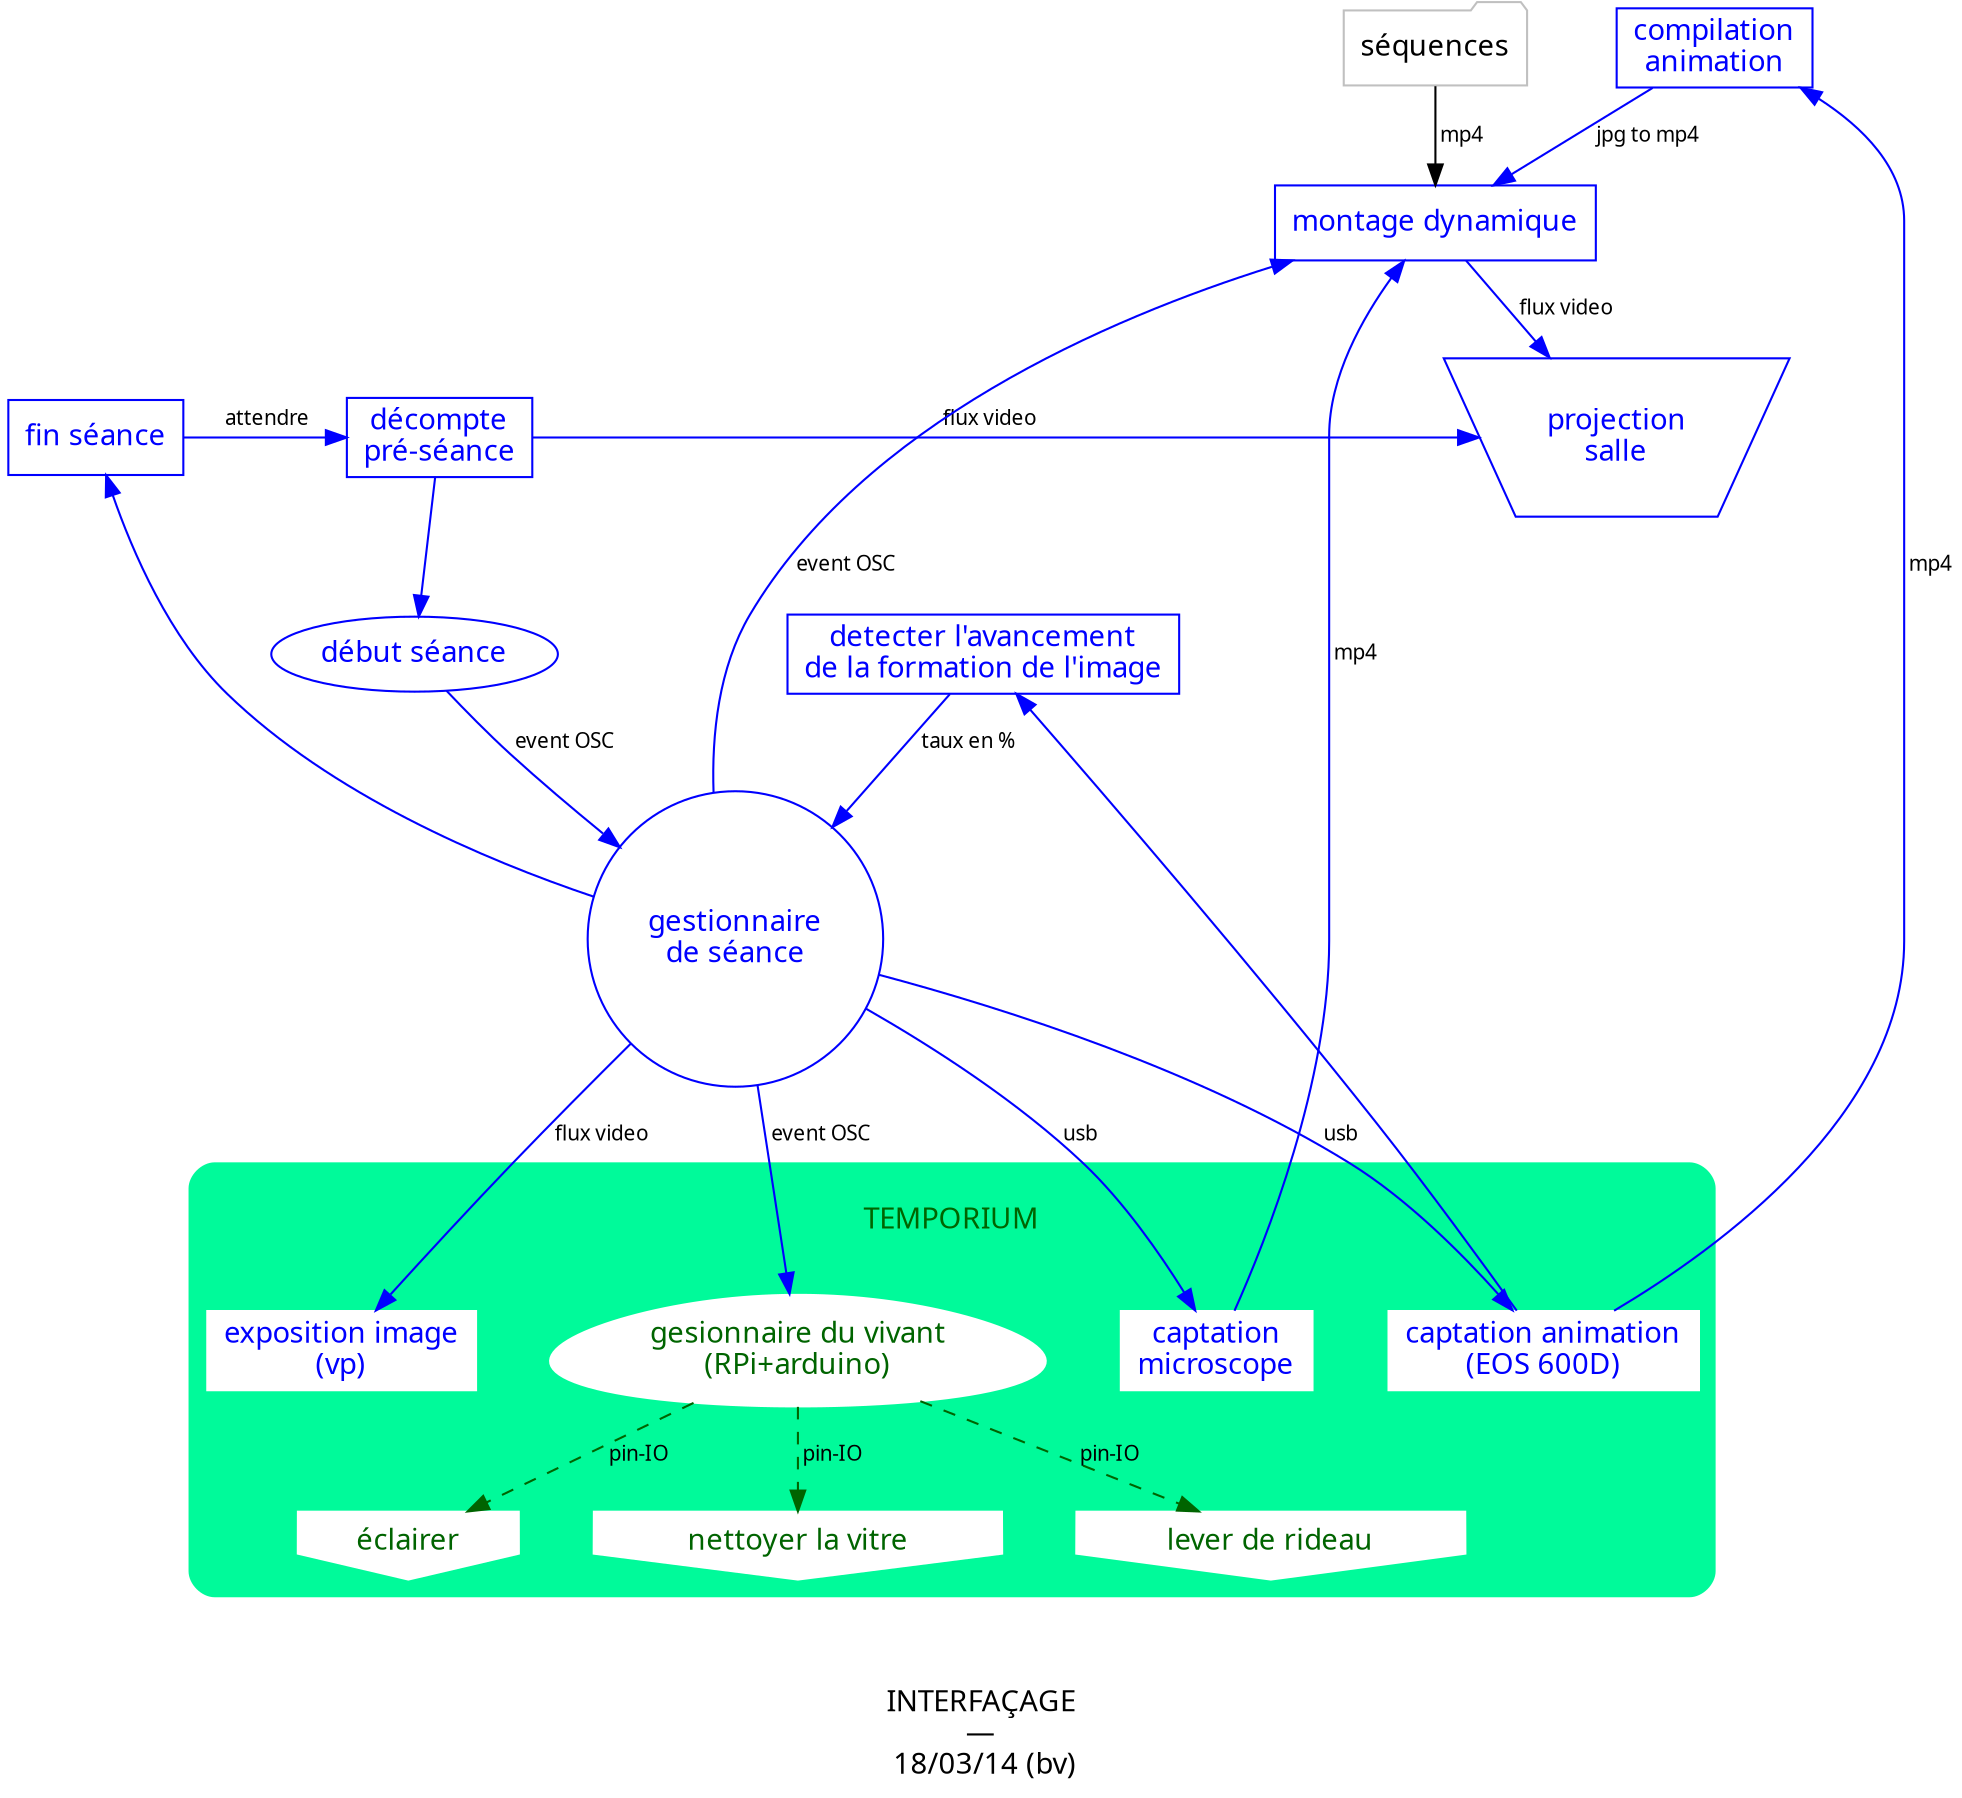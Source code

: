 digraph {
  label="\n\nINTERFAÇAGE\n—\n 18/03/14 (bv)"
  
  rankdir="TB"
  nodesep = .5
  
  fontsize=14
  fontname="myriadpro"
  
  node[fontsize=14, fontname="myriadpro", fontcolor=blue, color=blue, shape=box]
  edge[fontsize=10, fontname="monaco", color=blue]
  
  subgraph cluster_tempo {
    
    label="\nTEMPORIUM\n\n"
    style="filled"
    color=mediumspringgreen
		style="filled,rounded"
		fontcolor=darkgreen

    node[style="filled", color=white]


    capta_micro
    capta_macro
		expo_vp

		node[style="filled", fontcolor=darkgreen, shape=invhouse]
    edge[color=darkgreen]
		tempo_eclairage
    tempo_nettoyage
    tempo_devoiler
		life_manager
		life_manager -> {tempo_eclairage, tempo_nettoyage, tempo_devoiler}  [label=" pin-IO", style="dashed"]
	  
  }
	
  {montage_dynamique,seance_decompte} -> projection [label=" flux video"]
  detecter_formation -> conduite [label=" taux en %"] 

	conduite -> life_manager 							[label=" event OSC"]
  conduite -> seance_end 								[label=" "]
	conduite -> {capta_macro,capta_micro} [label=" usb"]
	conduite -> expo_vp 									[label=" flux video"]
  
  seance_end -> seance_decompte [label=" attendre"]
  seance_start -> conduite  -> montage_dynamique [label=" event OSC"]
  seance_decompte -> seance_start
    
  capta_micro -> montage_dynamique   			[label=" mp4"]
  capta_macro -> capta_macro_compil 			[label=" mp4"]
  capta_macro_compil -> montage_dynamique [label=" jpg to mp4"]
  capta_macro -> detecter_formation
  
	node[color=grey,fontcolor=black]
	edge[color=black]
	rush -> montage_dynamique	[label=" mp4"]
  
	// ranking
	{
		rank="same"
		seance_end
		seance_decompte
		projection
		
	}
	
	// labels
	{
      seance_end      	[label="fin séance"]
      seance_decompte 	[label="décompte\npré-séance"]
      seance_start    	[label="début séance", shape=oval]
 
      capta_micro	  		[label="captation\nmicroscope"]
      capta_macro	  		[label="captation animation\n(EOS 600D)"]
 			capta_macro_compil[label="compilation\nanimation"]

      tempo_eclairage 	[label="éclairer"]
      tempo_nettoyage 	[label="nettoyer la vitre"]
      tempo_devoiler  	[label="lever de rideau"]

			detecter_formation[label="detecter l'avancement\nde la formation de l'image"]

			life_manager			[label="gesionnaire du vivant\n(RPi+arduino)", shape=egg]
			projection				[label="projection\nsalle",shape=invtrapezium]
			expo_vp						[label="exposition image\n(vp)"]
			conduite					[label="gestionnaire\nde séance"shape=circle]
			
			montage_dynamique [label="montage dynamique"]
			rush							[label="séquences", shape=folder]
	}

}